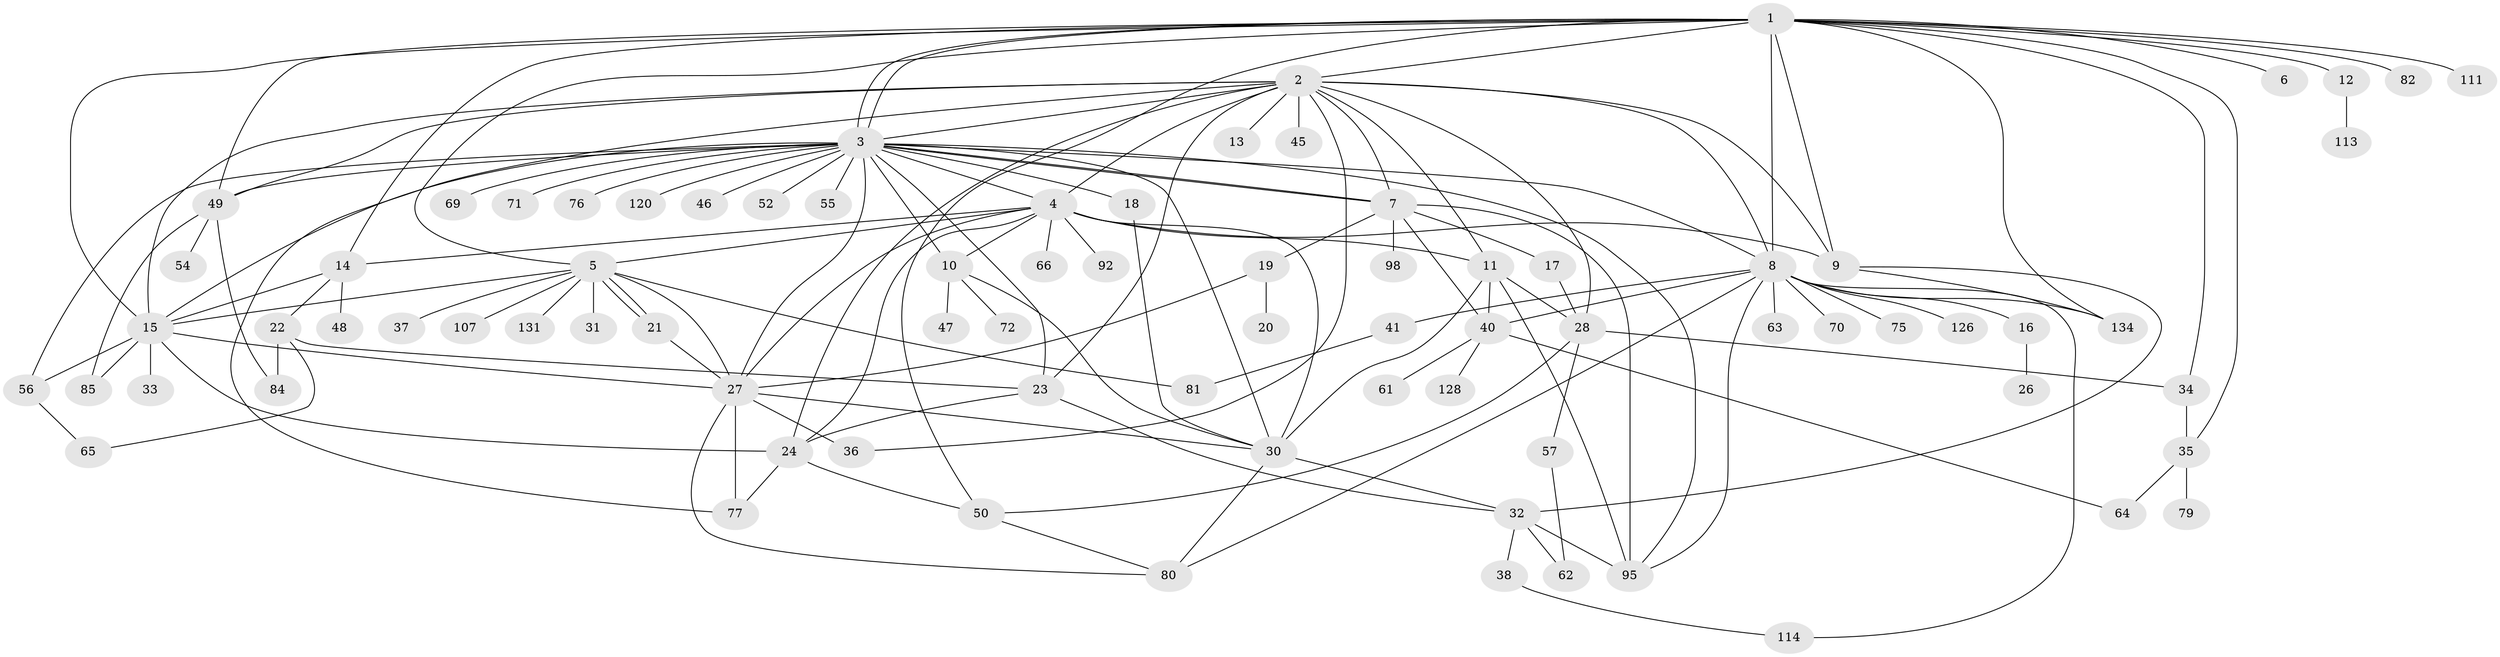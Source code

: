 // original degree distribution, {17: 0.014925373134328358, 25: 0.007462686567164179, 4: 0.08208955223880597, 11: 0.007462686567164179, 1: 0.44776119402985076, 8: 0.029850746268656716, 12: 0.007462686567164179, 6: 0.05223880597014925, 5: 0.06716417910447761, 2: 0.19402985074626866, 3: 0.07462686567164178, 10: 0.007462686567164179, 7: 0.007462686567164179}
// Generated by graph-tools (version 1.1) at 2025/18/03/04/25 18:18:02]
// undirected, 80 vertices, 144 edges
graph export_dot {
graph [start="1"]
  node [color=gray90,style=filled];
  1;
  2;
  3 [super="+58+88"];
  4 [super="+25"];
  5;
  6;
  7;
  8 [super="+43"];
  9 [super="+59+112+127+73"];
  10;
  11;
  12;
  13;
  14 [super="+102"];
  15 [super="+74"];
  16;
  17;
  18;
  19 [super="+29+86"];
  20;
  21;
  22;
  23 [super="+119+133+53"];
  24 [super="+68+122"];
  26;
  27 [super="+78"];
  28 [super="+39"];
  30 [super="+51+67+106"];
  31;
  32 [super="+44"];
  33;
  34;
  35;
  36;
  37 [super="+83"];
  38;
  40;
  41;
  45;
  46;
  47;
  48;
  49 [super="+124+87+60"];
  50 [super="+117+104+90"];
  52;
  54;
  55;
  56;
  57;
  61;
  62;
  63;
  64 [super="+94+121+91"];
  65;
  66;
  69;
  70;
  71;
  72;
  75;
  76;
  77;
  79;
  80 [super="+100"];
  81;
  82;
  84 [super="+93"];
  85;
  92;
  95 [super="+99"];
  98;
  107;
  111;
  113;
  114;
  120;
  126;
  128;
  131;
  134;
  1 -- 2;
  1 -- 3;
  1 -- 3;
  1 -- 5;
  1 -- 6;
  1 -- 8;
  1 -- 9;
  1 -- 12;
  1 -- 14;
  1 -- 34;
  1 -- 35;
  1 -- 50;
  1 -- 82;
  1 -- 111;
  1 -- 134;
  1 -- 15;
  1 -- 49;
  2 -- 3;
  2 -- 7;
  2 -- 8;
  2 -- 9;
  2 -- 11;
  2 -- 13;
  2 -- 23;
  2 -- 24;
  2 -- 28 [weight=2];
  2 -- 36;
  2 -- 45;
  2 -- 49;
  2 -- 77;
  2 -- 15;
  2 -- 4;
  3 -- 4;
  3 -- 7;
  3 -- 7;
  3 -- 10;
  3 -- 18;
  3 -- 23;
  3 -- 46;
  3 -- 49;
  3 -- 52;
  3 -- 55;
  3 -- 56;
  3 -- 69;
  3 -- 71;
  3 -- 76;
  3 -- 95;
  3 -- 120;
  3 -- 27;
  3 -- 30;
  3 -- 15 [weight=2];
  3 -- 8;
  4 -- 10;
  4 -- 66;
  4 -- 5;
  4 -- 9;
  4 -- 11;
  4 -- 14;
  4 -- 24;
  4 -- 27;
  4 -- 92;
  4 -- 30;
  5 -- 21;
  5 -- 21;
  5 -- 27;
  5 -- 31;
  5 -- 37;
  5 -- 81;
  5 -- 107;
  5 -- 131;
  5 -- 15;
  7 -- 17;
  7 -- 19;
  7 -- 40;
  7 -- 95;
  7 -- 98;
  8 -- 16;
  8 -- 41;
  8 -- 70;
  8 -- 75;
  8 -- 114;
  8 -- 134;
  8 -- 95;
  8 -- 80;
  8 -- 40;
  8 -- 126;
  8 -- 63;
  9 -- 32;
  9 -- 134;
  10 -- 30;
  10 -- 47;
  10 -- 72;
  11 -- 30;
  11 -- 40;
  11 -- 95;
  11 -- 28;
  12 -- 113;
  14 -- 15;
  14 -- 22;
  14 -- 48;
  15 -- 33;
  15 -- 27;
  15 -- 24;
  15 -- 85;
  15 -- 56;
  16 -- 26;
  17 -- 28;
  18 -- 30;
  19 -- 20;
  19 -- 27;
  21 -- 27;
  22 -- 23;
  22 -- 65;
  22 -- 84;
  23 -- 24;
  23 -- 32;
  24 -- 50;
  24 -- 77;
  27 -- 36;
  27 -- 77;
  27 -- 80;
  27 -- 30;
  28 -- 34;
  28 -- 50;
  28 -- 57;
  30 -- 32 [weight=2];
  30 -- 80;
  32 -- 38;
  32 -- 62;
  32 -- 95;
  34 -- 35;
  35 -- 79;
  35 -- 64;
  38 -- 114;
  40 -- 61;
  40 -- 64;
  40 -- 128;
  41 -- 81;
  49 -- 54;
  49 -- 84;
  49 -- 85;
  50 -- 80;
  56 -- 65;
  57 -- 62;
}
